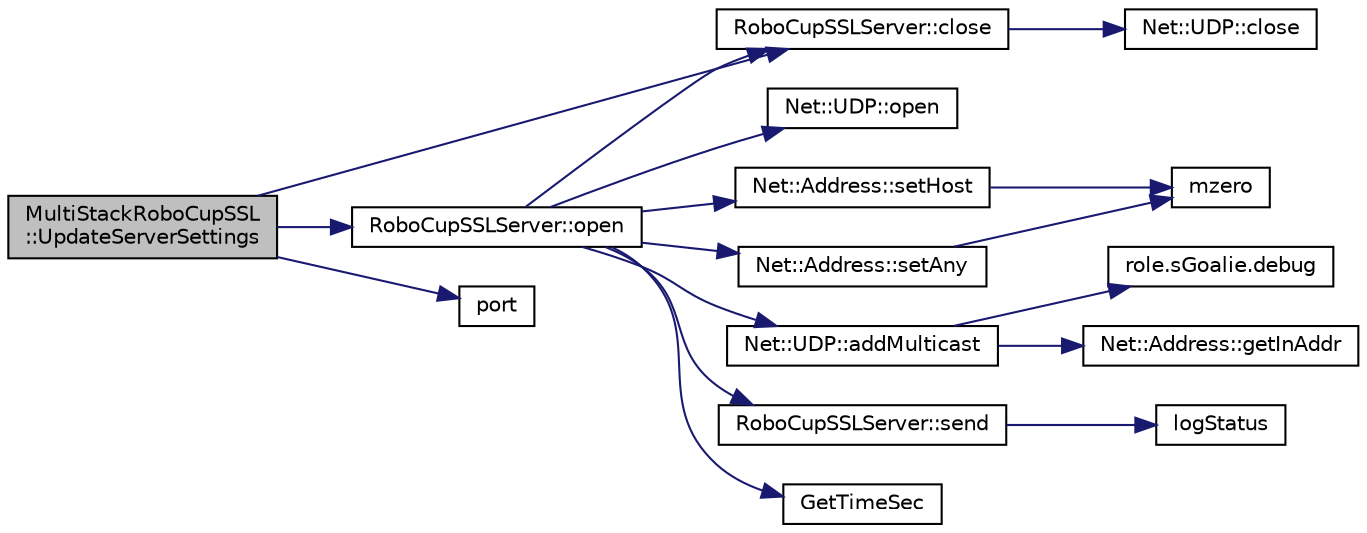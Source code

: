 digraph "MultiStackRoboCupSSL::UpdateServerSettings"
{
 // INTERACTIVE_SVG=YES
  edge [fontname="Helvetica",fontsize="10",labelfontname="Helvetica",labelfontsize="10"];
  node [fontname="Helvetica",fontsize="10",shape=record];
  rankdir="LR";
  Node1 [label="MultiStackRoboCupSSL\l::UpdateServerSettings",height=0.2,width=0.4,color="black", fillcolor="grey75", style="filled", fontcolor="black"];
  Node1 -> Node2 [color="midnightblue",fontsize="10",style="solid",fontname="Helvetica"];
  Node2 [label="RoboCupSSLServer::close",height=0.2,width=0.4,color="black", fillcolor="white", style="filled",URL="$d7/db4/class_robo_cup_s_s_l_server.html#a1ed15443a2d23ce22a557710193fd8eb"];
  Node2 -> Node3 [color="midnightblue",fontsize="10",style="solid",fontname="Helvetica"];
  Node3 [label="Net::UDP::close",height=0.2,width=0.4,color="black", fillcolor="white", style="filled",URL="$de/d3b/class_net_1_1_u_d_p.html#a73cb40ac411f8381b9668ca1ebeb53c2"];
  Node1 -> Node4 [color="midnightblue",fontsize="10",style="solid",fontname="Helvetica"];
  Node4 [label="RoboCupSSLServer::open",height=0.2,width=0.4,color="black", fillcolor="white", style="filled",URL="$d7/db4/class_robo_cup_s_s_l_server.html#a0d756331a03344cf43e8988b5d327e10"];
  Node4 -> Node2 [color="midnightblue",fontsize="10",style="solid",fontname="Helvetica"];
  Node4 -> Node5 [color="midnightblue",fontsize="10",style="solid",fontname="Helvetica"];
  Node5 [label="Net::UDP::open",height=0.2,width=0.4,color="black", fillcolor="white", style="filled",URL="$de/d3b/class_net_1_1_u_d_p.html#a2a8e4b836b7a97c5327f9422dc764652"];
  Node4 -> Node6 [color="midnightblue",fontsize="10",style="solid",fontname="Helvetica"];
  Node6 [label="Net::Address::setHost",height=0.2,width=0.4,color="black", fillcolor="white", style="filled",URL="$d3/db9/class_net_1_1_address.html#a68cdb5a620ad1a92a1119dfce21c89c7"];
  Node6 -> Node7 [color="midnightblue",fontsize="10",style="solid",fontname="Helvetica"];
  Node7 [label="mzero",height=0.2,width=0.4,color="black", fillcolor="white", style="filled",URL="$d0/d36/ssl-vision_2src_2shared_2util_2util_8h.html#a43f680c13212a2e4ef8196c47f152ebb"];
  Node4 -> Node8 [color="midnightblue",fontsize="10",style="solid",fontname="Helvetica"];
  Node8 [label="Net::Address::setAny",height=0.2,width=0.4,color="black", fillcolor="white", style="filled",URL="$d3/db9/class_net_1_1_address.html#a34269df83ba279aec311b480945a3a7e"];
  Node8 -> Node7 [color="midnightblue",fontsize="10",style="solid",fontname="Helvetica"];
  Node4 -> Node9 [color="midnightblue",fontsize="10",style="solid",fontname="Helvetica"];
  Node9 [label="Net::UDP::addMulticast",height=0.2,width=0.4,color="black", fillcolor="white", style="filled",URL="$de/d3b/class_net_1_1_u_d_p.html#a4dae8b1eb58bb29fd4e183c0051aaa44"];
  Node9 -> Node10 [color="midnightblue",fontsize="10",style="solid",fontname="Helvetica"];
  Node10 [label="role.sGoalie.debug",height=0.2,width=0.4,color="black", fillcolor="white", style="filled",URL="$df/d8d/namespacerole_1_1s_goalie.html#a90f67a6b49e210e7e893a0722f57e94c"];
  Node9 -> Node11 [color="midnightblue",fontsize="10",style="solid",fontname="Helvetica"];
  Node11 [label="Net::Address::getInAddr",height=0.2,width=0.4,color="black", fillcolor="white", style="filled",URL="$d3/db9/class_net_1_1_address.html#a81f88a016a15938dc92f1974e57e4236"];
  Node4 -> Node12 [color="midnightblue",fontsize="10",style="solid",fontname="Helvetica"];
  Node12 [label="RoboCupSSLServer::send",height=0.2,width=0.4,color="black", fillcolor="white", style="filled",URL="$d7/db4/class_robo_cup_s_s_l_server.html#ae3bc91be7714a1635ffa394234226d06"];
  Node12 -> Node13 [color="midnightblue",fontsize="10",style="solid",fontname="Helvetica"];
  Node13 [label="logStatus",height=0.2,width=0.4,color="black", fillcolor="white", style="filled",URL="$d1/d8c/logger_8h.html#a99568d93d99c357f22a3f8b10dd836bb"];
  Node4 -> Node14 [color="midnightblue",fontsize="10",style="solid",fontname="Helvetica"];
  Node14 [label="GetTimeSec",height=0.2,width=0.4,color="black", fillcolor="white", style="filled",URL="$dd/d45/ssl-vision_2src_2shared_2util_2timer_8h.html#aed5e107931778acf0dec4d53809130b4"];
  Node1 -> Node15 [color="midnightblue",fontsize="10",style="solid",fontname="Helvetica"];
  Node15 [label="port",height=0.2,width=0.4,color="black", fillcolor="white", style="filled",URL="$d7/dc1/bot__data_8cpp.html#a6aef63a95b7e102edeaeec90790523bd"];
}
